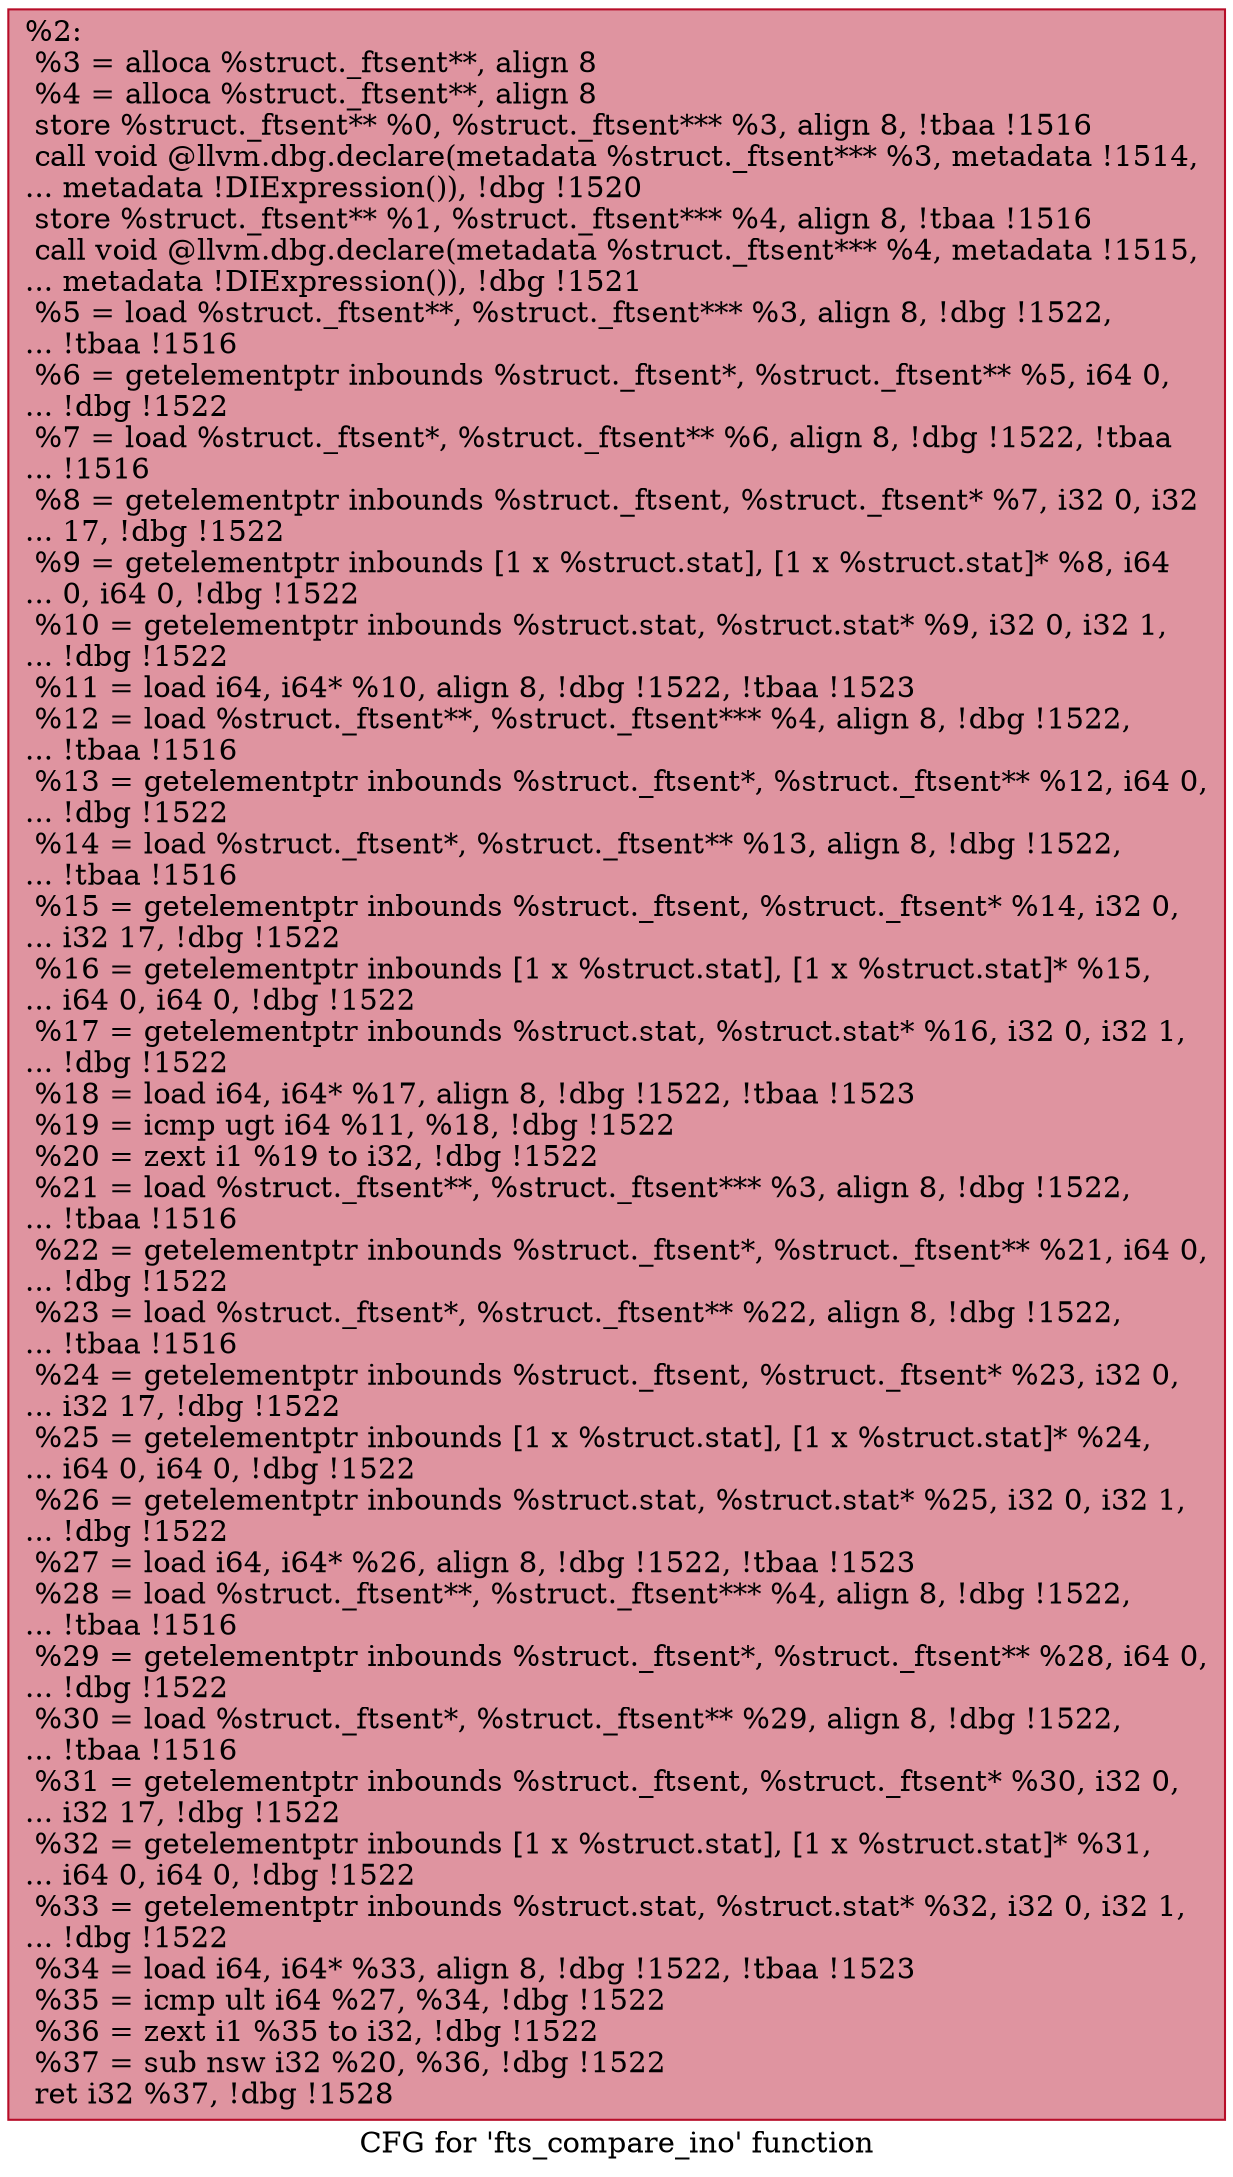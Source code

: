 digraph "CFG for 'fts_compare_ino' function" {
	label="CFG for 'fts_compare_ino' function";

	Node0x24a52b0 [shape=record,color="#b70d28ff", style=filled, fillcolor="#b70d2870",label="{%2:\l  %3 = alloca %struct._ftsent**, align 8\l  %4 = alloca %struct._ftsent**, align 8\l  store %struct._ftsent** %0, %struct._ftsent*** %3, align 8, !tbaa !1516\l  call void @llvm.dbg.declare(metadata %struct._ftsent*** %3, metadata !1514,\l... metadata !DIExpression()), !dbg !1520\l  store %struct._ftsent** %1, %struct._ftsent*** %4, align 8, !tbaa !1516\l  call void @llvm.dbg.declare(metadata %struct._ftsent*** %4, metadata !1515,\l... metadata !DIExpression()), !dbg !1521\l  %5 = load %struct._ftsent**, %struct._ftsent*** %3, align 8, !dbg !1522,\l... !tbaa !1516\l  %6 = getelementptr inbounds %struct._ftsent*, %struct._ftsent** %5, i64 0,\l... !dbg !1522\l  %7 = load %struct._ftsent*, %struct._ftsent** %6, align 8, !dbg !1522, !tbaa\l... !1516\l  %8 = getelementptr inbounds %struct._ftsent, %struct._ftsent* %7, i32 0, i32\l... 17, !dbg !1522\l  %9 = getelementptr inbounds [1 x %struct.stat], [1 x %struct.stat]* %8, i64\l... 0, i64 0, !dbg !1522\l  %10 = getelementptr inbounds %struct.stat, %struct.stat* %9, i32 0, i32 1,\l... !dbg !1522\l  %11 = load i64, i64* %10, align 8, !dbg !1522, !tbaa !1523\l  %12 = load %struct._ftsent**, %struct._ftsent*** %4, align 8, !dbg !1522,\l... !tbaa !1516\l  %13 = getelementptr inbounds %struct._ftsent*, %struct._ftsent** %12, i64 0,\l... !dbg !1522\l  %14 = load %struct._ftsent*, %struct._ftsent** %13, align 8, !dbg !1522,\l... !tbaa !1516\l  %15 = getelementptr inbounds %struct._ftsent, %struct._ftsent* %14, i32 0,\l... i32 17, !dbg !1522\l  %16 = getelementptr inbounds [1 x %struct.stat], [1 x %struct.stat]* %15,\l... i64 0, i64 0, !dbg !1522\l  %17 = getelementptr inbounds %struct.stat, %struct.stat* %16, i32 0, i32 1,\l... !dbg !1522\l  %18 = load i64, i64* %17, align 8, !dbg !1522, !tbaa !1523\l  %19 = icmp ugt i64 %11, %18, !dbg !1522\l  %20 = zext i1 %19 to i32, !dbg !1522\l  %21 = load %struct._ftsent**, %struct._ftsent*** %3, align 8, !dbg !1522,\l... !tbaa !1516\l  %22 = getelementptr inbounds %struct._ftsent*, %struct._ftsent** %21, i64 0,\l... !dbg !1522\l  %23 = load %struct._ftsent*, %struct._ftsent** %22, align 8, !dbg !1522,\l... !tbaa !1516\l  %24 = getelementptr inbounds %struct._ftsent, %struct._ftsent* %23, i32 0,\l... i32 17, !dbg !1522\l  %25 = getelementptr inbounds [1 x %struct.stat], [1 x %struct.stat]* %24,\l... i64 0, i64 0, !dbg !1522\l  %26 = getelementptr inbounds %struct.stat, %struct.stat* %25, i32 0, i32 1,\l... !dbg !1522\l  %27 = load i64, i64* %26, align 8, !dbg !1522, !tbaa !1523\l  %28 = load %struct._ftsent**, %struct._ftsent*** %4, align 8, !dbg !1522,\l... !tbaa !1516\l  %29 = getelementptr inbounds %struct._ftsent*, %struct._ftsent** %28, i64 0,\l... !dbg !1522\l  %30 = load %struct._ftsent*, %struct._ftsent** %29, align 8, !dbg !1522,\l... !tbaa !1516\l  %31 = getelementptr inbounds %struct._ftsent, %struct._ftsent* %30, i32 0,\l... i32 17, !dbg !1522\l  %32 = getelementptr inbounds [1 x %struct.stat], [1 x %struct.stat]* %31,\l... i64 0, i64 0, !dbg !1522\l  %33 = getelementptr inbounds %struct.stat, %struct.stat* %32, i32 0, i32 1,\l... !dbg !1522\l  %34 = load i64, i64* %33, align 8, !dbg !1522, !tbaa !1523\l  %35 = icmp ult i64 %27, %34, !dbg !1522\l  %36 = zext i1 %35 to i32, !dbg !1522\l  %37 = sub nsw i32 %20, %36, !dbg !1522\l  ret i32 %37, !dbg !1528\l}"];
}
